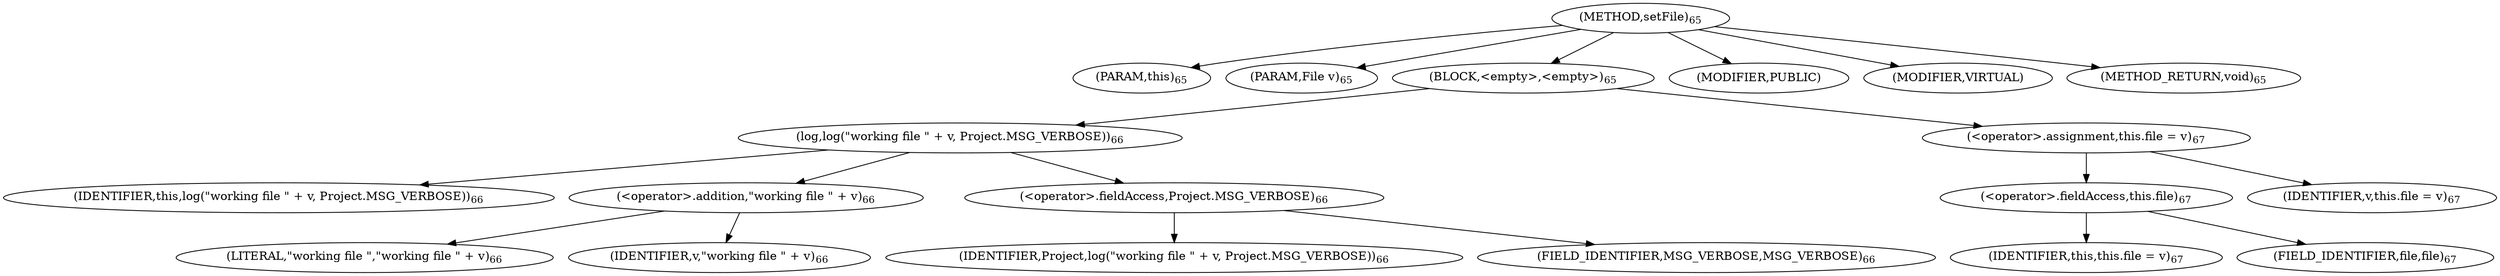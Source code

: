 digraph "setFile" {  
"95" [label = <(METHOD,setFile)<SUB>65</SUB>> ]
"6" [label = <(PARAM,this)<SUB>65</SUB>> ]
"96" [label = <(PARAM,File v)<SUB>65</SUB>> ]
"97" [label = <(BLOCK,&lt;empty&gt;,&lt;empty&gt;)<SUB>65</SUB>> ]
"98" [label = <(log,log(&quot;working file &quot; + v, Project.MSG_VERBOSE))<SUB>66</SUB>> ]
"5" [label = <(IDENTIFIER,this,log(&quot;working file &quot; + v, Project.MSG_VERBOSE))<SUB>66</SUB>> ]
"99" [label = <(&lt;operator&gt;.addition,&quot;working file &quot; + v)<SUB>66</SUB>> ]
"100" [label = <(LITERAL,&quot;working file &quot;,&quot;working file &quot; + v)<SUB>66</SUB>> ]
"101" [label = <(IDENTIFIER,v,&quot;working file &quot; + v)<SUB>66</SUB>> ]
"102" [label = <(&lt;operator&gt;.fieldAccess,Project.MSG_VERBOSE)<SUB>66</SUB>> ]
"103" [label = <(IDENTIFIER,Project,log(&quot;working file &quot; + v, Project.MSG_VERBOSE))<SUB>66</SUB>> ]
"104" [label = <(FIELD_IDENTIFIER,MSG_VERBOSE,MSG_VERBOSE)<SUB>66</SUB>> ]
"105" [label = <(&lt;operator&gt;.assignment,this.file = v)<SUB>67</SUB>> ]
"106" [label = <(&lt;operator&gt;.fieldAccess,this.file)<SUB>67</SUB>> ]
"7" [label = <(IDENTIFIER,this,this.file = v)<SUB>67</SUB>> ]
"107" [label = <(FIELD_IDENTIFIER,file,file)<SUB>67</SUB>> ]
"108" [label = <(IDENTIFIER,v,this.file = v)<SUB>67</SUB>> ]
"109" [label = <(MODIFIER,PUBLIC)> ]
"110" [label = <(MODIFIER,VIRTUAL)> ]
"111" [label = <(METHOD_RETURN,void)<SUB>65</SUB>> ]
  "95" -> "6" 
  "95" -> "96" 
  "95" -> "97" 
  "95" -> "109" 
  "95" -> "110" 
  "95" -> "111" 
  "97" -> "98" 
  "97" -> "105" 
  "98" -> "5" 
  "98" -> "99" 
  "98" -> "102" 
  "99" -> "100" 
  "99" -> "101" 
  "102" -> "103" 
  "102" -> "104" 
  "105" -> "106" 
  "105" -> "108" 
  "106" -> "7" 
  "106" -> "107" 
}
